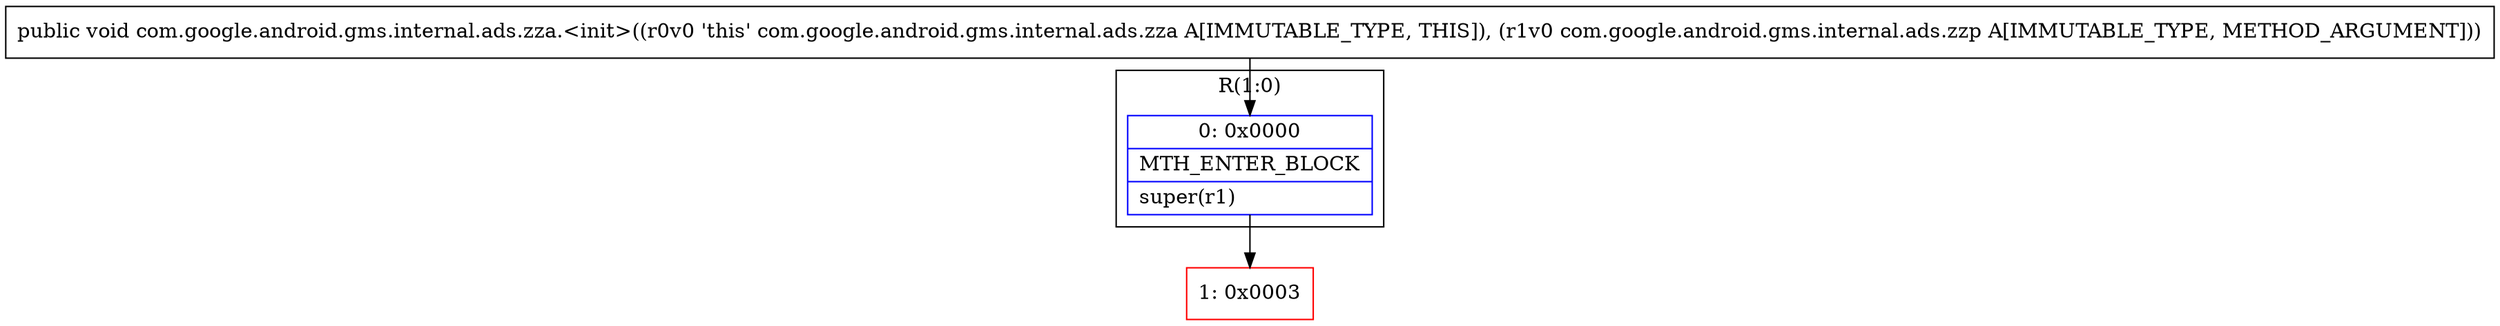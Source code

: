 digraph "CFG forcom.google.android.gms.internal.ads.zza.\<init\>(Lcom\/google\/android\/gms\/internal\/ads\/zzp;)V" {
subgraph cluster_Region_568584992 {
label = "R(1:0)";
node [shape=record,color=blue];
Node_0 [shape=record,label="{0\:\ 0x0000|MTH_ENTER_BLOCK\l|super(r1)\l}"];
}
Node_1 [shape=record,color=red,label="{1\:\ 0x0003}"];
MethodNode[shape=record,label="{public void com.google.android.gms.internal.ads.zza.\<init\>((r0v0 'this' com.google.android.gms.internal.ads.zza A[IMMUTABLE_TYPE, THIS]), (r1v0 com.google.android.gms.internal.ads.zzp A[IMMUTABLE_TYPE, METHOD_ARGUMENT])) }"];
MethodNode -> Node_0;
Node_0 -> Node_1;
}

